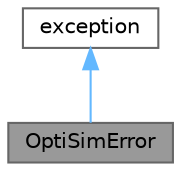 digraph "OptiSimError"
{
 // LATEX_PDF_SIZE
  bgcolor="transparent";
  edge [fontname=Helvetica,fontsize=10,labelfontname=Helvetica,labelfontsize=10];
  node [fontname=Helvetica,fontsize=10,shape=box,height=0.2,width=0.4];
  Node1 [id="Node000001",label="OptiSimError",height=0.2,width=0.4,color="gray40", fillcolor="grey60", style="filled", fontcolor="black",tooltip="Custom exception class for handling errors within the OptiSim library."];
  Node2 -> Node1 [id="edge1_Node000001_Node000002",dir="back",color="steelblue1",style="solid",tooltip=" "];
  Node2 [id="Node000002",label="exception",height=0.2,width=0.4,color="gray40", fillcolor="white", style="filled",tooltip=" "];
}
